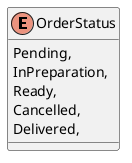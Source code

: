 @startuml
enum OrderStatus {
    Pending,
    InPreparation,
    Ready,
    Cancelled,
    Delivered,
}
@enduml
